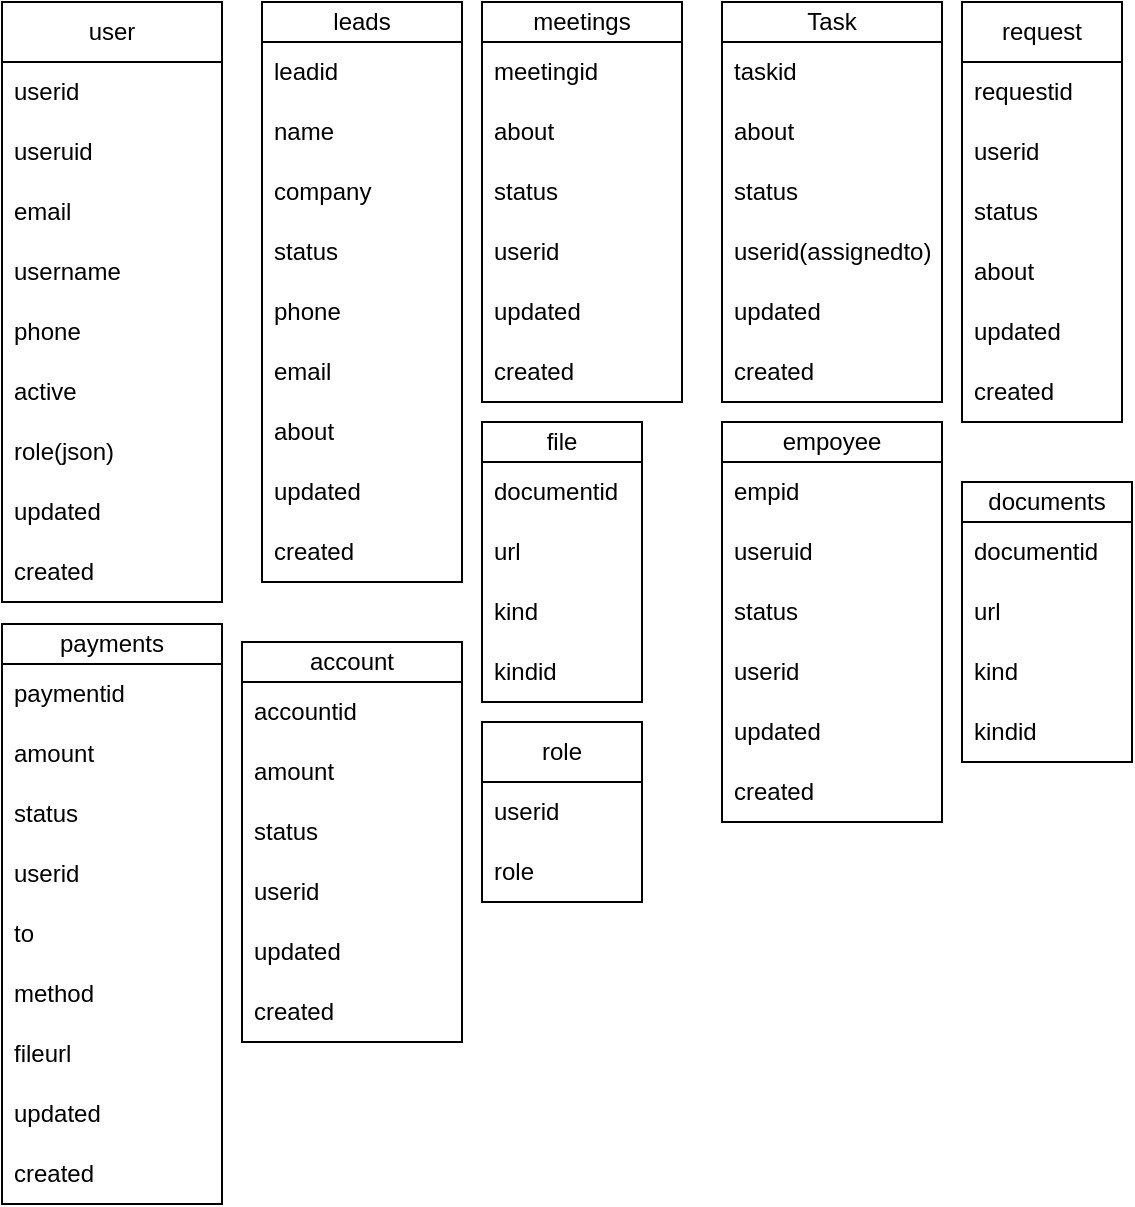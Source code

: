 <mxfile>
    <diagram name="Page-1" id="ok1ueWbKCZK0H_02SurO">
        <mxGraphModel dx="611" dy="1769" grid="1" gridSize="10" guides="1" tooltips="1" connect="1" arrows="1" fold="1" page="1" pageScale="1" pageWidth="827" pageHeight="1169" math="0" shadow="0">
            <root>
                <mxCell id="0"/>
                <mxCell id="1" parent="0"/>
                <mxCell id="omQnDjZ8pvN8cMmzUUf2-1" value="role" style="swimlane;fontStyle=0;childLayout=stackLayout;horizontal=1;startSize=30;horizontalStack=0;resizeParent=1;resizeParentMax=0;resizeLast=0;collapsible=1;marginBottom=0;whiteSpace=wrap;html=1;" parent="1" vertex="1">
                    <mxGeometry x="280" y="-680" width="80" height="90" as="geometry"/>
                </mxCell>
                <mxCell id="omQnDjZ8pvN8cMmzUUf2-2" value="userid" style="text;strokeColor=none;fillColor=none;align=left;verticalAlign=middle;spacingLeft=4;spacingRight=4;overflow=hidden;points=[[0,0.5],[1,0.5]];portConstraint=eastwest;rotatable=0;whiteSpace=wrap;html=1;" parent="omQnDjZ8pvN8cMmzUUf2-1" vertex="1">
                    <mxGeometry y="30" width="80" height="30" as="geometry"/>
                </mxCell>
                <mxCell id="omQnDjZ8pvN8cMmzUUf2-3" value="role" style="text;strokeColor=none;fillColor=none;align=left;verticalAlign=middle;spacingLeft=4;spacingRight=4;overflow=hidden;points=[[0,0.5],[1,0.5]];portConstraint=eastwest;rotatable=0;whiteSpace=wrap;html=1;" parent="omQnDjZ8pvN8cMmzUUf2-1" vertex="1">
                    <mxGeometry y="60" width="80" height="30" as="geometry"/>
                </mxCell>
                <mxCell id="omQnDjZ8pvN8cMmzUUf2-5" value="user" style="swimlane;fontStyle=0;childLayout=stackLayout;horizontal=1;startSize=30;horizontalStack=0;resizeParent=1;resizeParentMax=0;resizeLast=0;collapsible=1;marginBottom=0;whiteSpace=wrap;html=1;" parent="1" vertex="1">
                    <mxGeometry x="40" y="-1040" width="110" height="300" as="geometry"/>
                </mxCell>
                <mxCell id="omQnDjZ8pvN8cMmzUUf2-6" value="userid" style="text;strokeColor=none;fillColor=none;align=left;verticalAlign=middle;spacingLeft=4;spacingRight=4;overflow=hidden;points=[[0,0.5],[1,0.5]];portConstraint=eastwest;rotatable=0;whiteSpace=wrap;html=1;" parent="omQnDjZ8pvN8cMmzUUf2-5" vertex="1">
                    <mxGeometry y="30" width="110" height="30" as="geometry"/>
                </mxCell>
                <mxCell id="omQnDjZ8pvN8cMmzUUf2-98" value="useruid" style="text;strokeColor=none;fillColor=none;align=left;verticalAlign=middle;spacingLeft=4;spacingRight=4;overflow=hidden;points=[[0,0.5],[1,0.5]];portConstraint=eastwest;rotatable=0;whiteSpace=wrap;html=1;" parent="omQnDjZ8pvN8cMmzUUf2-5" vertex="1">
                    <mxGeometry y="60" width="110" height="30" as="geometry"/>
                </mxCell>
                <mxCell id="omQnDjZ8pvN8cMmzUUf2-7" value="email" style="text;strokeColor=none;fillColor=none;align=left;verticalAlign=middle;spacingLeft=4;spacingRight=4;overflow=hidden;points=[[0,0.5],[1,0.5]];portConstraint=eastwest;rotatable=0;whiteSpace=wrap;html=1;" parent="omQnDjZ8pvN8cMmzUUf2-5" vertex="1">
                    <mxGeometry y="90" width="110" height="30" as="geometry"/>
                </mxCell>
                <mxCell id="omQnDjZ8pvN8cMmzUUf2-11" value="username" style="text;strokeColor=none;fillColor=none;align=left;verticalAlign=middle;spacingLeft=4;spacingRight=4;overflow=hidden;points=[[0,0.5],[1,0.5]];portConstraint=eastwest;rotatable=0;whiteSpace=wrap;html=1;" parent="omQnDjZ8pvN8cMmzUUf2-5" vertex="1">
                    <mxGeometry y="120" width="110" height="30" as="geometry"/>
                </mxCell>
                <mxCell id="omQnDjZ8pvN8cMmzUUf2-12" value="phone" style="text;strokeColor=none;fillColor=none;align=left;verticalAlign=middle;spacingLeft=4;spacingRight=4;overflow=hidden;points=[[0,0.5],[1,0.5]];portConstraint=eastwest;rotatable=0;whiteSpace=wrap;html=1;" parent="omQnDjZ8pvN8cMmzUUf2-5" vertex="1">
                    <mxGeometry y="150" width="110" height="30" as="geometry"/>
                </mxCell>
                <mxCell id="omQnDjZ8pvN8cMmzUUf2-13" value="active" style="text;strokeColor=none;fillColor=none;align=left;verticalAlign=middle;spacingLeft=4;spacingRight=4;overflow=hidden;points=[[0,0.5],[1,0.5]];portConstraint=eastwest;rotatable=0;whiteSpace=wrap;html=1;" parent="omQnDjZ8pvN8cMmzUUf2-5" vertex="1">
                    <mxGeometry y="180" width="110" height="30" as="geometry"/>
                </mxCell>
                <mxCell id="omQnDjZ8pvN8cMmzUUf2-14" value="role(json)" style="text;strokeColor=none;fillColor=none;align=left;verticalAlign=middle;spacingLeft=4;spacingRight=4;overflow=hidden;points=[[0,0.5],[1,0.5]];portConstraint=eastwest;rotatable=0;whiteSpace=wrap;html=1;" parent="omQnDjZ8pvN8cMmzUUf2-5" vertex="1">
                    <mxGeometry y="210" width="110" height="30" as="geometry"/>
                </mxCell>
                <mxCell id="omQnDjZ8pvN8cMmzUUf2-43" value="updated" style="text;strokeColor=none;fillColor=none;align=left;verticalAlign=middle;spacingLeft=4;spacingRight=4;overflow=hidden;points=[[0,0.5],[1,0.5]];portConstraint=eastwest;rotatable=0;whiteSpace=wrap;html=1;" parent="omQnDjZ8pvN8cMmzUUf2-5" vertex="1">
                    <mxGeometry y="240" width="110" height="30" as="geometry"/>
                </mxCell>
                <mxCell id="omQnDjZ8pvN8cMmzUUf2-15" value="created" style="text;strokeColor=none;fillColor=none;align=left;verticalAlign=middle;spacingLeft=4;spacingRight=4;overflow=hidden;points=[[0,0.5],[1,0.5]];portConstraint=eastwest;rotatable=0;whiteSpace=wrap;html=1;" parent="omQnDjZ8pvN8cMmzUUf2-5" vertex="1">
                    <mxGeometry y="270" width="110" height="30" as="geometry"/>
                </mxCell>
                <mxCell id="omQnDjZ8pvN8cMmzUUf2-18" value="leads" style="swimlane;fontStyle=0;childLayout=stackLayout;horizontal=1;startSize=20;horizontalStack=0;resizeParent=1;resizeParentMax=0;resizeLast=0;collapsible=1;marginBottom=0;whiteSpace=wrap;html=1;" parent="1" vertex="1">
                    <mxGeometry x="170" y="-1040" width="100" height="290" as="geometry"/>
                </mxCell>
                <mxCell id="omQnDjZ8pvN8cMmzUUf2-20" value="leadid" style="text;strokeColor=none;fillColor=none;align=left;verticalAlign=middle;spacingLeft=4;spacingRight=4;overflow=hidden;points=[[0,0.5],[1,0.5]];portConstraint=eastwest;rotatable=0;whiteSpace=wrap;html=1;" parent="omQnDjZ8pvN8cMmzUUf2-18" vertex="1">
                    <mxGeometry y="20" width="100" height="30" as="geometry"/>
                </mxCell>
                <mxCell id="omQnDjZ8pvN8cMmzUUf2-19" value="name" style="text;strokeColor=none;fillColor=none;align=left;verticalAlign=middle;spacingLeft=4;spacingRight=4;overflow=hidden;points=[[0,0.5],[1,0.5]];portConstraint=eastwest;rotatable=0;whiteSpace=wrap;html=1;" parent="omQnDjZ8pvN8cMmzUUf2-18" vertex="1">
                    <mxGeometry y="50" width="100" height="30" as="geometry"/>
                </mxCell>
                <mxCell id="omQnDjZ8pvN8cMmzUUf2-34" value="company" style="text;strokeColor=none;fillColor=none;align=left;verticalAlign=middle;spacingLeft=4;spacingRight=4;overflow=hidden;points=[[0,0.5],[1,0.5]];portConstraint=eastwest;rotatable=0;whiteSpace=wrap;html=1;" parent="omQnDjZ8pvN8cMmzUUf2-18" vertex="1">
                    <mxGeometry y="80" width="100" height="30" as="geometry"/>
                </mxCell>
                <mxCell id="omQnDjZ8pvN8cMmzUUf2-21" value="status" style="text;strokeColor=none;fillColor=none;align=left;verticalAlign=middle;spacingLeft=4;spacingRight=4;overflow=hidden;points=[[0,0.5],[1,0.5]];portConstraint=eastwest;rotatable=0;whiteSpace=wrap;html=1;" parent="omQnDjZ8pvN8cMmzUUf2-18" vertex="1">
                    <mxGeometry y="110" width="100" height="30" as="geometry"/>
                </mxCell>
                <mxCell id="omQnDjZ8pvN8cMmzUUf2-22" value="phone" style="text;strokeColor=none;fillColor=none;align=left;verticalAlign=middle;spacingLeft=4;spacingRight=4;overflow=hidden;points=[[0,0.5],[1,0.5]];portConstraint=eastwest;rotatable=0;whiteSpace=wrap;html=1;" parent="omQnDjZ8pvN8cMmzUUf2-18" vertex="1">
                    <mxGeometry y="140" width="100" height="30" as="geometry"/>
                </mxCell>
                <mxCell id="omQnDjZ8pvN8cMmzUUf2-23" value="email" style="text;strokeColor=none;fillColor=none;align=left;verticalAlign=middle;spacingLeft=4;spacingRight=4;overflow=hidden;points=[[0,0.5],[1,0.5]];portConstraint=eastwest;rotatable=0;whiteSpace=wrap;html=1;" parent="omQnDjZ8pvN8cMmzUUf2-18" vertex="1">
                    <mxGeometry y="170" width="100" height="30" as="geometry"/>
                </mxCell>
                <mxCell id="omQnDjZ8pvN8cMmzUUf2-35" value="about" style="text;strokeColor=none;fillColor=none;align=left;verticalAlign=middle;spacingLeft=4;spacingRight=4;overflow=hidden;points=[[0,0.5],[1,0.5]];portConstraint=eastwest;rotatable=0;whiteSpace=wrap;html=1;" parent="omQnDjZ8pvN8cMmzUUf2-18" vertex="1">
                    <mxGeometry y="200" width="100" height="30" as="geometry"/>
                </mxCell>
                <mxCell id="omQnDjZ8pvN8cMmzUUf2-24" value="updated" style="text;strokeColor=none;fillColor=none;align=left;verticalAlign=middle;spacingLeft=4;spacingRight=4;overflow=hidden;points=[[0,0.5],[1,0.5]];portConstraint=eastwest;rotatable=0;whiteSpace=wrap;html=1;" parent="omQnDjZ8pvN8cMmzUUf2-18" vertex="1">
                    <mxGeometry y="230" width="100" height="30" as="geometry"/>
                </mxCell>
                <mxCell id="omQnDjZ8pvN8cMmzUUf2-25" value="created" style="text;strokeColor=none;fillColor=none;align=left;verticalAlign=middle;spacingLeft=4;spacingRight=4;overflow=hidden;points=[[0,0.5],[1,0.5]];portConstraint=eastwest;rotatable=0;whiteSpace=wrap;html=1;" parent="omQnDjZ8pvN8cMmzUUf2-18" vertex="1">
                    <mxGeometry y="260" width="100" height="30" as="geometry"/>
                </mxCell>
                <mxCell id="omQnDjZ8pvN8cMmzUUf2-26" value="meetings" style="swimlane;fontStyle=0;childLayout=stackLayout;horizontal=1;startSize=20;horizontalStack=0;resizeParent=1;resizeParentMax=0;resizeLast=0;collapsible=1;marginBottom=0;whiteSpace=wrap;html=1;" parent="1" vertex="1">
                    <mxGeometry x="280" y="-1040" width="100" height="200" as="geometry"/>
                </mxCell>
                <mxCell id="omQnDjZ8pvN8cMmzUUf2-27" value="meetingid" style="text;strokeColor=none;fillColor=none;align=left;verticalAlign=middle;spacingLeft=4;spacingRight=4;overflow=hidden;points=[[0,0.5],[1,0.5]];portConstraint=eastwest;rotatable=0;whiteSpace=wrap;html=1;" parent="omQnDjZ8pvN8cMmzUUf2-26" vertex="1">
                    <mxGeometry y="20" width="100" height="30" as="geometry"/>
                </mxCell>
                <mxCell id="omQnDjZ8pvN8cMmzUUf2-28" value="about" style="text;strokeColor=none;fillColor=none;align=left;verticalAlign=middle;spacingLeft=4;spacingRight=4;overflow=hidden;points=[[0,0.5],[1,0.5]];portConstraint=eastwest;rotatable=0;whiteSpace=wrap;html=1;" parent="omQnDjZ8pvN8cMmzUUf2-26" vertex="1">
                    <mxGeometry y="50" width="100" height="30" as="geometry"/>
                </mxCell>
                <mxCell id="omQnDjZ8pvN8cMmzUUf2-29" value="status" style="text;strokeColor=none;fillColor=none;align=left;verticalAlign=middle;spacingLeft=4;spacingRight=4;overflow=hidden;points=[[0,0.5],[1,0.5]];portConstraint=eastwest;rotatable=0;whiteSpace=wrap;html=1;" parent="omQnDjZ8pvN8cMmzUUf2-26" vertex="1">
                    <mxGeometry y="80" width="100" height="30" as="geometry"/>
                </mxCell>
                <mxCell id="omQnDjZ8pvN8cMmzUUf2-30" value="userid" style="text;strokeColor=none;fillColor=none;align=left;verticalAlign=middle;spacingLeft=4;spacingRight=4;overflow=hidden;points=[[0,0.5],[1,0.5]];portConstraint=eastwest;rotatable=0;whiteSpace=wrap;html=1;" parent="omQnDjZ8pvN8cMmzUUf2-26" vertex="1">
                    <mxGeometry y="110" width="100" height="30" as="geometry"/>
                </mxCell>
                <mxCell id="omQnDjZ8pvN8cMmzUUf2-32" value="updated" style="text;strokeColor=none;fillColor=none;align=left;verticalAlign=middle;spacingLeft=4;spacingRight=4;overflow=hidden;points=[[0,0.5],[1,0.5]];portConstraint=eastwest;rotatable=0;whiteSpace=wrap;html=1;" parent="omQnDjZ8pvN8cMmzUUf2-26" vertex="1">
                    <mxGeometry y="140" width="100" height="30" as="geometry"/>
                </mxCell>
                <mxCell id="omQnDjZ8pvN8cMmzUUf2-33" value="created" style="text;strokeColor=none;fillColor=none;align=left;verticalAlign=middle;spacingLeft=4;spacingRight=4;overflow=hidden;points=[[0,0.5],[1,0.5]];portConstraint=eastwest;rotatable=0;whiteSpace=wrap;html=1;" parent="omQnDjZ8pvN8cMmzUUf2-26" vertex="1">
                    <mxGeometry y="170" width="100" height="30" as="geometry"/>
                </mxCell>
                <mxCell id="omQnDjZ8pvN8cMmzUUf2-36" value="Task" style="swimlane;fontStyle=0;childLayout=stackLayout;horizontal=1;startSize=20;horizontalStack=0;resizeParent=1;resizeParentMax=0;resizeLast=0;collapsible=1;marginBottom=0;whiteSpace=wrap;html=1;" parent="1" vertex="1">
                    <mxGeometry x="400" y="-1040" width="110" height="200" as="geometry"/>
                </mxCell>
                <mxCell id="omQnDjZ8pvN8cMmzUUf2-37" value="taskid" style="text;strokeColor=none;fillColor=none;align=left;verticalAlign=middle;spacingLeft=4;spacingRight=4;overflow=hidden;points=[[0,0.5],[1,0.5]];portConstraint=eastwest;rotatable=0;whiteSpace=wrap;html=1;" parent="omQnDjZ8pvN8cMmzUUf2-36" vertex="1">
                    <mxGeometry y="20" width="110" height="30" as="geometry"/>
                </mxCell>
                <mxCell id="omQnDjZ8pvN8cMmzUUf2-38" value="about" style="text;strokeColor=none;fillColor=none;align=left;verticalAlign=middle;spacingLeft=4;spacingRight=4;overflow=hidden;points=[[0,0.5],[1,0.5]];portConstraint=eastwest;rotatable=0;whiteSpace=wrap;html=1;" parent="omQnDjZ8pvN8cMmzUUf2-36" vertex="1">
                    <mxGeometry y="50" width="110" height="30" as="geometry"/>
                </mxCell>
                <mxCell id="omQnDjZ8pvN8cMmzUUf2-39" value="status" style="text;strokeColor=none;fillColor=none;align=left;verticalAlign=middle;spacingLeft=4;spacingRight=4;overflow=hidden;points=[[0,0.5],[1,0.5]];portConstraint=eastwest;rotatable=0;whiteSpace=wrap;html=1;" parent="omQnDjZ8pvN8cMmzUUf2-36" vertex="1">
                    <mxGeometry y="80" width="110" height="30" as="geometry"/>
                </mxCell>
                <mxCell id="omQnDjZ8pvN8cMmzUUf2-40" value="userid(assignedto)" style="text;strokeColor=none;fillColor=none;align=left;verticalAlign=middle;spacingLeft=4;spacingRight=4;overflow=hidden;points=[[0,0.5],[1,0.5]];portConstraint=eastwest;rotatable=0;whiteSpace=wrap;html=1;" parent="omQnDjZ8pvN8cMmzUUf2-36" vertex="1">
                    <mxGeometry y="110" width="110" height="30" as="geometry"/>
                </mxCell>
                <mxCell id="omQnDjZ8pvN8cMmzUUf2-41" value="updated" style="text;strokeColor=none;fillColor=none;align=left;verticalAlign=middle;spacingLeft=4;spacingRight=4;overflow=hidden;points=[[0,0.5],[1,0.5]];portConstraint=eastwest;rotatable=0;whiteSpace=wrap;html=1;" parent="omQnDjZ8pvN8cMmzUUf2-36" vertex="1">
                    <mxGeometry y="140" width="110" height="30" as="geometry"/>
                </mxCell>
                <mxCell id="omQnDjZ8pvN8cMmzUUf2-42" value="created" style="text;strokeColor=none;fillColor=none;align=left;verticalAlign=middle;spacingLeft=4;spacingRight=4;overflow=hidden;points=[[0,0.5],[1,0.5]];portConstraint=eastwest;rotatable=0;whiteSpace=wrap;html=1;" parent="omQnDjZ8pvN8cMmzUUf2-36" vertex="1">
                    <mxGeometry y="170" width="110" height="30" as="geometry"/>
                </mxCell>
                <mxCell id="omQnDjZ8pvN8cMmzUUf2-44" value="request" style="swimlane;fontStyle=0;childLayout=stackLayout;horizontal=1;startSize=30;horizontalStack=0;resizeParent=1;resizeParentMax=0;resizeLast=0;collapsible=1;marginBottom=0;whiteSpace=wrap;html=1;" parent="1" vertex="1">
                    <mxGeometry x="520" y="-1040" width="80" height="210" as="geometry"/>
                </mxCell>
                <mxCell id="omQnDjZ8pvN8cMmzUUf2-50" value="requestid" style="text;strokeColor=none;fillColor=none;align=left;verticalAlign=middle;spacingLeft=4;spacingRight=4;overflow=hidden;points=[[0,0.5],[1,0.5]];portConstraint=eastwest;rotatable=0;whiteSpace=wrap;html=1;" parent="omQnDjZ8pvN8cMmzUUf2-44" vertex="1">
                    <mxGeometry y="30" width="80" height="30" as="geometry"/>
                </mxCell>
                <mxCell id="omQnDjZ8pvN8cMmzUUf2-45" value="userid" style="text;strokeColor=none;fillColor=none;align=left;verticalAlign=middle;spacingLeft=4;spacingRight=4;overflow=hidden;points=[[0,0.5],[1,0.5]];portConstraint=eastwest;rotatable=0;whiteSpace=wrap;html=1;" parent="omQnDjZ8pvN8cMmzUUf2-44" vertex="1">
                    <mxGeometry y="60" width="80" height="30" as="geometry"/>
                </mxCell>
                <mxCell id="omQnDjZ8pvN8cMmzUUf2-46" value="status" style="text;strokeColor=none;fillColor=none;align=left;verticalAlign=middle;spacingLeft=4;spacingRight=4;overflow=hidden;points=[[0,0.5],[1,0.5]];portConstraint=eastwest;rotatable=0;whiteSpace=wrap;html=1;" parent="omQnDjZ8pvN8cMmzUUf2-44" vertex="1">
                    <mxGeometry y="90" width="80" height="30" as="geometry"/>
                </mxCell>
                <mxCell id="omQnDjZ8pvN8cMmzUUf2-47" value="about" style="text;strokeColor=none;fillColor=none;align=left;verticalAlign=middle;spacingLeft=4;spacingRight=4;overflow=hidden;points=[[0,0.5],[1,0.5]];portConstraint=eastwest;rotatable=0;whiteSpace=wrap;html=1;" parent="omQnDjZ8pvN8cMmzUUf2-44" vertex="1">
                    <mxGeometry y="120" width="80" height="30" as="geometry"/>
                </mxCell>
                <mxCell id="omQnDjZ8pvN8cMmzUUf2-48" value="updated" style="text;strokeColor=none;fillColor=none;align=left;verticalAlign=middle;spacingLeft=4;spacingRight=4;overflow=hidden;points=[[0,0.5],[1,0.5]];portConstraint=eastwest;rotatable=0;whiteSpace=wrap;html=1;" parent="omQnDjZ8pvN8cMmzUUf2-44" vertex="1">
                    <mxGeometry y="150" width="80" height="30" as="geometry"/>
                </mxCell>
                <mxCell id="omQnDjZ8pvN8cMmzUUf2-49" value="created" style="text;strokeColor=none;fillColor=none;align=left;verticalAlign=middle;spacingLeft=4;spacingRight=4;overflow=hidden;points=[[0,0.5],[1,0.5]];portConstraint=eastwest;rotatable=0;whiteSpace=wrap;html=1;" parent="omQnDjZ8pvN8cMmzUUf2-44" vertex="1">
                    <mxGeometry y="180" width="80" height="30" as="geometry"/>
                </mxCell>
                <mxCell id="omQnDjZ8pvN8cMmzUUf2-51" value="payments" style="swimlane;fontStyle=0;childLayout=stackLayout;horizontal=1;startSize=20;horizontalStack=0;resizeParent=1;resizeParentMax=0;resizeLast=0;collapsible=1;marginBottom=0;whiteSpace=wrap;html=1;" parent="1" vertex="1">
                    <mxGeometry x="40" y="-729" width="110" height="290" as="geometry"/>
                </mxCell>
                <mxCell id="omQnDjZ8pvN8cMmzUUf2-52" value="paymentid" style="text;strokeColor=none;fillColor=none;align=left;verticalAlign=middle;spacingLeft=4;spacingRight=4;overflow=hidden;points=[[0,0.5],[1,0.5]];portConstraint=eastwest;rotatable=0;whiteSpace=wrap;html=1;" parent="omQnDjZ8pvN8cMmzUUf2-51" vertex="1">
                    <mxGeometry y="20" width="110" height="30" as="geometry"/>
                </mxCell>
                <mxCell id="omQnDjZ8pvN8cMmzUUf2-53" value="amount" style="text;strokeColor=none;fillColor=none;align=left;verticalAlign=middle;spacingLeft=4;spacingRight=4;overflow=hidden;points=[[0,0.5],[1,0.5]];portConstraint=eastwest;rotatable=0;whiteSpace=wrap;html=1;" parent="omQnDjZ8pvN8cMmzUUf2-51" vertex="1">
                    <mxGeometry y="50" width="110" height="30" as="geometry"/>
                </mxCell>
                <mxCell id="omQnDjZ8pvN8cMmzUUf2-55" value="status" style="text;strokeColor=none;fillColor=none;align=left;verticalAlign=middle;spacingLeft=4;spacingRight=4;overflow=hidden;points=[[0,0.5],[1,0.5]];portConstraint=eastwest;rotatable=0;whiteSpace=wrap;html=1;" parent="omQnDjZ8pvN8cMmzUUf2-51" vertex="1">
                    <mxGeometry y="80" width="110" height="30" as="geometry"/>
                </mxCell>
                <mxCell id="omQnDjZ8pvN8cMmzUUf2-56" value="userid" style="text;strokeColor=none;fillColor=none;align=left;verticalAlign=middle;spacingLeft=4;spacingRight=4;overflow=hidden;points=[[0,0.5],[1,0.5]];portConstraint=eastwest;rotatable=0;whiteSpace=wrap;html=1;" parent="omQnDjZ8pvN8cMmzUUf2-51" vertex="1">
                    <mxGeometry y="110" width="110" height="30" as="geometry"/>
                </mxCell>
                <mxCell id="omQnDjZ8pvN8cMmzUUf2-73" value="to&lt;br&gt;" style="text;strokeColor=none;fillColor=none;align=left;verticalAlign=middle;spacingLeft=4;spacingRight=4;overflow=hidden;points=[[0,0.5],[1,0.5]];portConstraint=eastwest;rotatable=0;whiteSpace=wrap;html=1;" parent="omQnDjZ8pvN8cMmzUUf2-51" vertex="1">
                    <mxGeometry y="140" width="110" height="30" as="geometry"/>
                </mxCell>
                <mxCell id="omQnDjZ8pvN8cMmzUUf2-63" value="method" style="text;strokeColor=none;fillColor=none;align=left;verticalAlign=middle;spacingLeft=4;spacingRight=4;overflow=hidden;points=[[0,0.5],[1,0.5]];portConstraint=eastwest;rotatable=0;whiteSpace=wrap;html=1;" parent="omQnDjZ8pvN8cMmzUUf2-51" vertex="1">
                    <mxGeometry y="170" width="110" height="30" as="geometry"/>
                </mxCell>
                <mxCell id="omQnDjZ8pvN8cMmzUUf2-72" value="fileurl" style="text;strokeColor=none;fillColor=none;align=left;verticalAlign=middle;spacingLeft=4;spacingRight=4;overflow=hidden;points=[[0,0.5],[1,0.5]];portConstraint=eastwest;rotatable=0;whiteSpace=wrap;html=1;" parent="omQnDjZ8pvN8cMmzUUf2-51" vertex="1">
                    <mxGeometry y="200" width="110" height="30" as="geometry"/>
                </mxCell>
                <mxCell id="omQnDjZ8pvN8cMmzUUf2-59" value="updated" style="text;strokeColor=none;fillColor=none;align=left;verticalAlign=middle;spacingLeft=4;spacingRight=4;overflow=hidden;points=[[0,0.5],[1,0.5]];portConstraint=eastwest;rotatable=0;whiteSpace=wrap;html=1;" parent="omQnDjZ8pvN8cMmzUUf2-51" vertex="1">
                    <mxGeometry y="230" width="110" height="30" as="geometry"/>
                </mxCell>
                <mxCell id="omQnDjZ8pvN8cMmzUUf2-60" value="created" style="text;strokeColor=none;fillColor=none;align=left;verticalAlign=middle;spacingLeft=4;spacingRight=4;overflow=hidden;points=[[0,0.5],[1,0.5]];portConstraint=eastwest;rotatable=0;whiteSpace=wrap;html=1;" parent="omQnDjZ8pvN8cMmzUUf2-51" vertex="1">
                    <mxGeometry y="260" width="110" height="30" as="geometry"/>
                </mxCell>
                <mxCell id="omQnDjZ8pvN8cMmzUUf2-64" value="account" style="swimlane;fontStyle=0;childLayout=stackLayout;horizontal=1;startSize=20;horizontalStack=0;resizeParent=1;resizeParentMax=0;resizeLast=0;collapsible=1;marginBottom=0;whiteSpace=wrap;html=1;" parent="1" vertex="1">
                    <mxGeometry x="160" y="-720" width="110" height="200" as="geometry"/>
                </mxCell>
                <mxCell id="omQnDjZ8pvN8cMmzUUf2-65" value="accountid" style="text;strokeColor=none;fillColor=none;align=left;verticalAlign=middle;spacingLeft=4;spacingRight=4;overflow=hidden;points=[[0,0.5],[1,0.5]];portConstraint=eastwest;rotatable=0;whiteSpace=wrap;html=1;" parent="omQnDjZ8pvN8cMmzUUf2-64" vertex="1">
                    <mxGeometry y="20" width="110" height="30" as="geometry"/>
                </mxCell>
                <mxCell id="omQnDjZ8pvN8cMmzUUf2-74" value="amount" style="text;strokeColor=none;fillColor=none;align=left;verticalAlign=middle;spacingLeft=4;spacingRight=4;overflow=hidden;points=[[0,0.5],[1,0.5]];portConstraint=eastwest;rotatable=0;whiteSpace=wrap;html=1;" parent="omQnDjZ8pvN8cMmzUUf2-64" vertex="1">
                    <mxGeometry y="50" width="110" height="30" as="geometry"/>
                </mxCell>
                <mxCell id="omQnDjZ8pvN8cMmzUUf2-67" value="status" style="text;strokeColor=none;fillColor=none;align=left;verticalAlign=middle;spacingLeft=4;spacingRight=4;overflow=hidden;points=[[0,0.5],[1,0.5]];portConstraint=eastwest;rotatable=0;whiteSpace=wrap;html=1;" parent="omQnDjZ8pvN8cMmzUUf2-64" vertex="1">
                    <mxGeometry y="80" width="110" height="30" as="geometry"/>
                </mxCell>
                <mxCell id="omQnDjZ8pvN8cMmzUUf2-68" value="userid" style="text;strokeColor=none;fillColor=none;align=left;verticalAlign=middle;spacingLeft=4;spacingRight=4;overflow=hidden;points=[[0,0.5],[1,0.5]];portConstraint=eastwest;rotatable=0;whiteSpace=wrap;html=1;" parent="omQnDjZ8pvN8cMmzUUf2-64" vertex="1">
                    <mxGeometry y="110" width="110" height="30" as="geometry"/>
                </mxCell>
                <mxCell id="omQnDjZ8pvN8cMmzUUf2-70" value="updated" style="text;strokeColor=none;fillColor=none;align=left;verticalAlign=middle;spacingLeft=4;spacingRight=4;overflow=hidden;points=[[0,0.5],[1,0.5]];portConstraint=eastwest;rotatable=0;whiteSpace=wrap;html=1;" parent="omQnDjZ8pvN8cMmzUUf2-64" vertex="1">
                    <mxGeometry y="140" width="110" height="30" as="geometry"/>
                </mxCell>
                <mxCell id="omQnDjZ8pvN8cMmzUUf2-71" value="created" style="text;strokeColor=none;fillColor=none;align=left;verticalAlign=middle;spacingLeft=4;spacingRight=4;overflow=hidden;points=[[0,0.5],[1,0.5]];portConstraint=eastwest;rotatable=0;whiteSpace=wrap;html=1;" parent="omQnDjZ8pvN8cMmzUUf2-64" vertex="1">
                    <mxGeometry y="170" width="110" height="30" as="geometry"/>
                </mxCell>
                <mxCell id="omQnDjZ8pvN8cMmzUUf2-75" value="documents" style="swimlane;fontStyle=0;childLayout=stackLayout;horizontal=1;startSize=20;horizontalStack=0;resizeParent=1;resizeParentMax=0;resizeLast=0;collapsible=1;marginBottom=0;whiteSpace=wrap;html=1;" parent="1" vertex="1">
                    <mxGeometry x="520" y="-800" width="85" height="140" as="geometry"/>
                </mxCell>
                <mxCell id="omQnDjZ8pvN8cMmzUUf2-76" value="documentid" style="text;strokeColor=none;fillColor=none;align=left;verticalAlign=middle;spacingLeft=4;spacingRight=4;overflow=hidden;points=[[0,0.5],[1,0.5]];portConstraint=eastwest;rotatable=0;whiteSpace=wrap;html=1;" parent="omQnDjZ8pvN8cMmzUUf2-75" vertex="1">
                    <mxGeometry y="20" width="85" height="30" as="geometry"/>
                </mxCell>
                <mxCell id="omQnDjZ8pvN8cMmzUUf2-77" value="url" style="text;strokeColor=none;fillColor=none;align=left;verticalAlign=middle;spacingLeft=4;spacingRight=4;overflow=hidden;points=[[0,0.5],[1,0.5]];portConstraint=eastwest;rotatable=0;whiteSpace=wrap;html=1;" parent="omQnDjZ8pvN8cMmzUUf2-75" vertex="1">
                    <mxGeometry y="50" width="85" height="30" as="geometry"/>
                </mxCell>
                <mxCell id="omQnDjZ8pvN8cMmzUUf2-83" value="kind" style="text;strokeColor=none;fillColor=none;align=left;verticalAlign=middle;spacingLeft=4;spacingRight=4;overflow=hidden;points=[[0,0.5],[1,0.5]];portConstraint=eastwest;rotatable=0;whiteSpace=wrap;html=1;" parent="omQnDjZ8pvN8cMmzUUf2-75" vertex="1">
                    <mxGeometry y="80" width="85" height="30" as="geometry"/>
                </mxCell>
                <mxCell id="omQnDjZ8pvN8cMmzUUf2-84" value="kindid" style="text;strokeColor=none;fillColor=none;align=left;verticalAlign=middle;spacingLeft=4;spacingRight=4;overflow=hidden;points=[[0,0.5],[1,0.5]];portConstraint=eastwest;rotatable=0;whiteSpace=wrap;html=1;" parent="omQnDjZ8pvN8cMmzUUf2-75" vertex="1">
                    <mxGeometry y="110" width="85" height="30" as="geometry"/>
                </mxCell>
                <mxCell id="omQnDjZ8pvN8cMmzUUf2-85" value="file" style="swimlane;fontStyle=0;childLayout=stackLayout;horizontal=1;startSize=20;horizontalStack=0;resizeParent=1;resizeParentMax=0;resizeLast=0;collapsible=1;marginBottom=0;whiteSpace=wrap;html=1;" parent="1" vertex="1">
                    <mxGeometry x="280" y="-830" width="80" height="140" as="geometry"/>
                </mxCell>
                <mxCell id="omQnDjZ8pvN8cMmzUUf2-86" value="documentid" style="text;strokeColor=none;fillColor=none;align=left;verticalAlign=middle;spacingLeft=4;spacingRight=4;overflow=hidden;points=[[0,0.5],[1,0.5]];portConstraint=eastwest;rotatable=0;whiteSpace=wrap;html=1;" parent="omQnDjZ8pvN8cMmzUUf2-85" vertex="1">
                    <mxGeometry y="20" width="80" height="30" as="geometry"/>
                </mxCell>
                <mxCell id="omQnDjZ8pvN8cMmzUUf2-87" value="url" style="text;strokeColor=none;fillColor=none;align=left;verticalAlign=middle;spacingLeft=4;spacingRight=4;overflow=hidden;points=[[0,0.5],[1,0.5]];portConstraint=eastwest;rotatable=0;whiteSpace=wrap;html=1;" parent="omQnDjZ8pvN8cMmzUUf2-85" vertex="1">
                    <mxGeometry y="50" width="80" height="30" as="geometry"/>
                </mxCell>
                <mxCell id="omQnDjZ8pvN8cMmzUUf2-88" value="kind" style="text;strokeColor=none;fillColor=none;align=left;verticalAlign=middle;spacingLeft=4;spacingRight=4;overflow=hidden;points=[[0,0.5],[1,0.5]];portConstraint=eastwest;rotatable=0;whiteSpace=wrap;html=1;" parent="omQnDjZ8pvN8cMmzUUf2-85" vertex="1">
                    <mxGeometry y="80" width="80" height="30" as="geometry"/>
                </mxCell>
                <mxCell id="omQnDjZ8pvN8cMmzUUf2-89" value="kindid" style="text;strokeColor=none;fillColor=none;align=left;verticalAlign=middle;spacingLeft=4;spacingRight=4;overflow=hidden;points=[[0,0.5],[1,0.5]];portConstraint=eastwest;rotatable=0;whiteSpace=wrap;html=1;" parent="omQnDjZ8pvN8cMmzUUf2-85" vertex="1">
                    <mxGeometry y="110" width="80" height="30" as="geometry"/>
                </mxCell>
                <mxCell id="omQnDjZ8pvN8cMmzUUf2-91" value="empoyee" style="swimlane;fontStyle=0;childLayout=stackLayout;horizontal=1;startSize=20;horizontalStack=0;resizeParent=1;resizeParentMax=0;resizeLast=0;collapsible=1;marginBottom=0;whiteSpace=wrap;html=1;" parent="1" vertex="1">
                    <mxGeometry x="400" y="-830" width="110" height="200" as="geometry"/>
                </mxCell>
                <mxCell id="omQnDjZ8pvN8cMmzUUf2-92" value="empid" style="text;strokeColor=none;fillColor=none;align=left;verticalAlign=middle;spacingLeft=4;spacingRight=4;overflow=hidden;points=[[0,0.5],[1,0.5]];portConstraint=eastwest;rotatable=0;whiteSpace=wrap;html=1;" parent="omQnDjZ8pvN8cMmzUUf2-91" vertex="1">
                    <mxGeometry y="20" width="110" height="30" as="geometry"/>
                </mxCell>
                <mxCell id="omQnDjZ8pvN8cMmzUUf2-93" value="useruid" style="text;strokeColor=none;fillColor=none;align=left;verticalAlign=middle;spacingLeft=4;spacingRight=4;overflow=hidden;points=[[0,0.5],[1,0.5]];portConstraint=eastwest;rotatable=0;whiteSpace=wrap;html=1;" parent="omQnDjZ8pvN8cMmzUUf2-91" vertex="1">
                    <mxGeometry y="50" width="110" height="30" as="geometry"/>
                </mxCell>
                <mxCell id="omQnDjZ8pvN8cMmzUUf2-94" value="status" style="text;strokeColor=none;fillColor=none;align=left;verticalAlign=middle;spacingLeft=4;spacingRight=4;overflow=hidden;points=[[0,0.5],[1,0.5]];portConstraint=eastwest;rotatable=0;whiteSpace=wrap;html=1;" parent="omQnDjZ8pvN8cMmzUUf2-91" vertex="1">
                    <mxGeometry y="80" width="110" height="30" as="geometry"/>
                </mxCell>
                <mxCell id="omQnDjZ8pvN8cMmzUUf2-95" value="userid" style="text;strokeColor=none;fillColor=none;align=left;verticalAlign=middle;spacingLeft=4;spacingRight=4;overflow=hidden;points=[[0,0.5],[1,0.5]];portConstraint=eastwest;rotatable=0;whiteSpace=wrap;html=1;" parent="omQnDjZ8pvN8cMmzUUf2-91" vertex="1">
                    <mxGeometry y="110" width="110" height="30" as="geometry"/>
                </mxCell>
                <mxCell id="omQnDjZ8pvN8cMmzUUf2-96" value="updated" style="text;strokeColor=none;fillColor=none;align=left;verticalAlign=middle;spacingLeft=4;spacingRight=4;overflow=hidden;points=[[0,0.5],[1,0.5]];portConstraint=eastwest;rotatable=0;whiteSpace=wrap;html=1;" parent="omQnDjZ8pvN8cMmzUUf2-91" vertex="1">
                    <mxGeometry y="140" width="110" height="30" as="geometry"/>
                </mxCell>
                <mxCell id="omQnDjZ8pvN8cMmzUUf2-97" value="created" style="text;strokeColor=none;fillColor=none;align=left;verticalAlign=middle;spacingLeft=4;spacingRight=4;overflow=hidden;points=[[0,0.5],[1,0.5]];portConstraint=eastwest;rotatable=0;whiteSpace=wrap;html=1;" parent="omQnDjZ8pvN8cMmzUUf2-91" vertex="1">
                    <mxGeometry y="170" width="110" height="30" as="geometry"/>
                </mxCell>
            </root>
        </mxGraphModel>
    </diagram>
</mxfile>